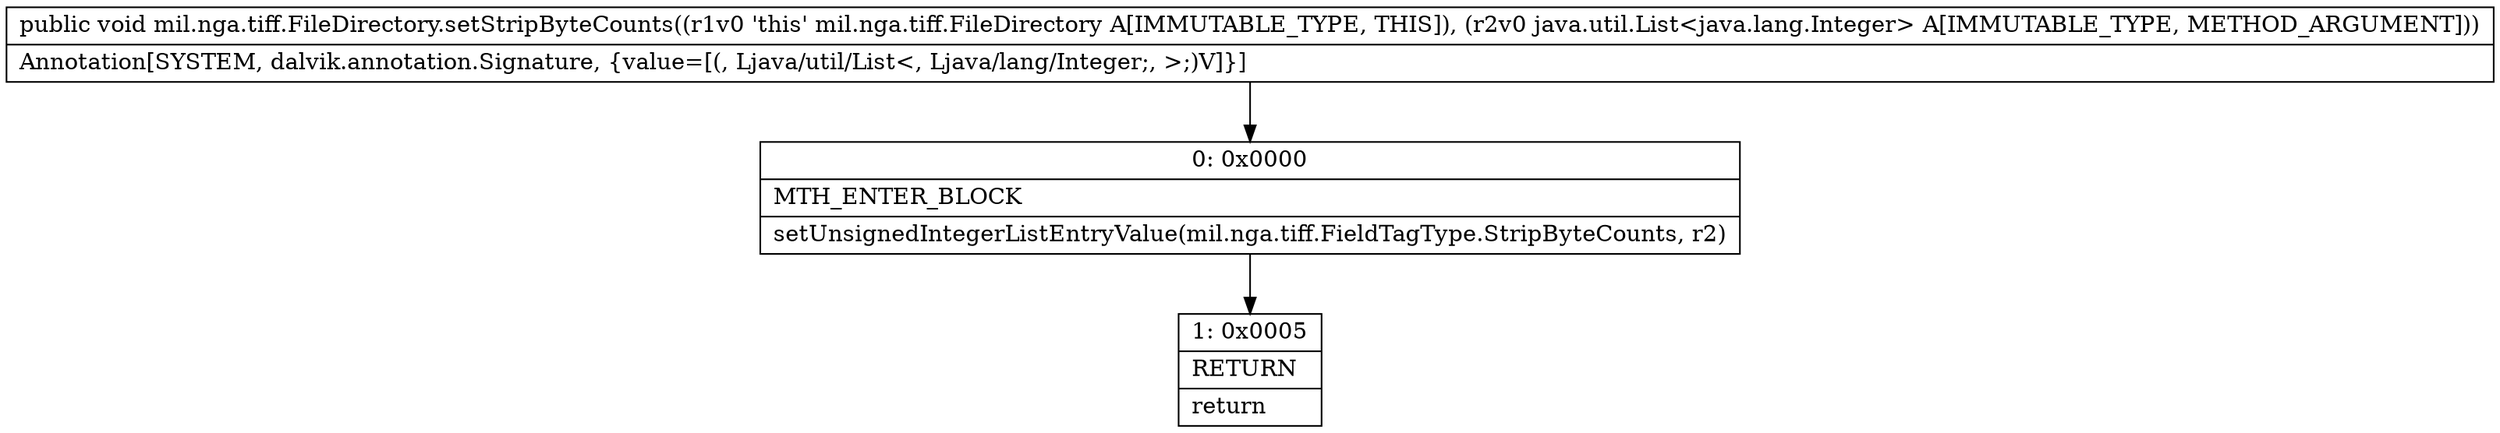 digraph "CFG formil.nga.tiff.FileDirectory.setStripByteCounts(Ljava\/util\/List;)V" {
Node_0 [shape=record,label="{0\:\ 0x0000|MTH_ENTER_BLOCK\l|setUnsignedIntegerListEntryValue(mil.nga.tiff.FieldTagType.StripByteCounts, r2)\l}"];
Node_1 [shape=record,label="{1\:\ 0x0005|RETURN\l|return\l}"];
MethodNode[shape=record,label="{public void mil.nga.tiff.FileDirectory.setStripByteCounts((r1v0 'this' mil.nga.tiff.FileDirectory A[IMMUTABLE_TYPE, THIS]), (r2v0 java.util.List\<java.lang.Integer\> A[IMMUTABLE_TYPE, METHOD_ARGUMENT]))  | Annotation[SYSTEM, dalvik.annotation.Signature, \{value=[(, Ljava\/util\/List\<, Ljava\/lang\/Integer;, \>;)V]\}]\l}"];
MethodNode -> Node_0;
Node_0 -> Node_1;
}


